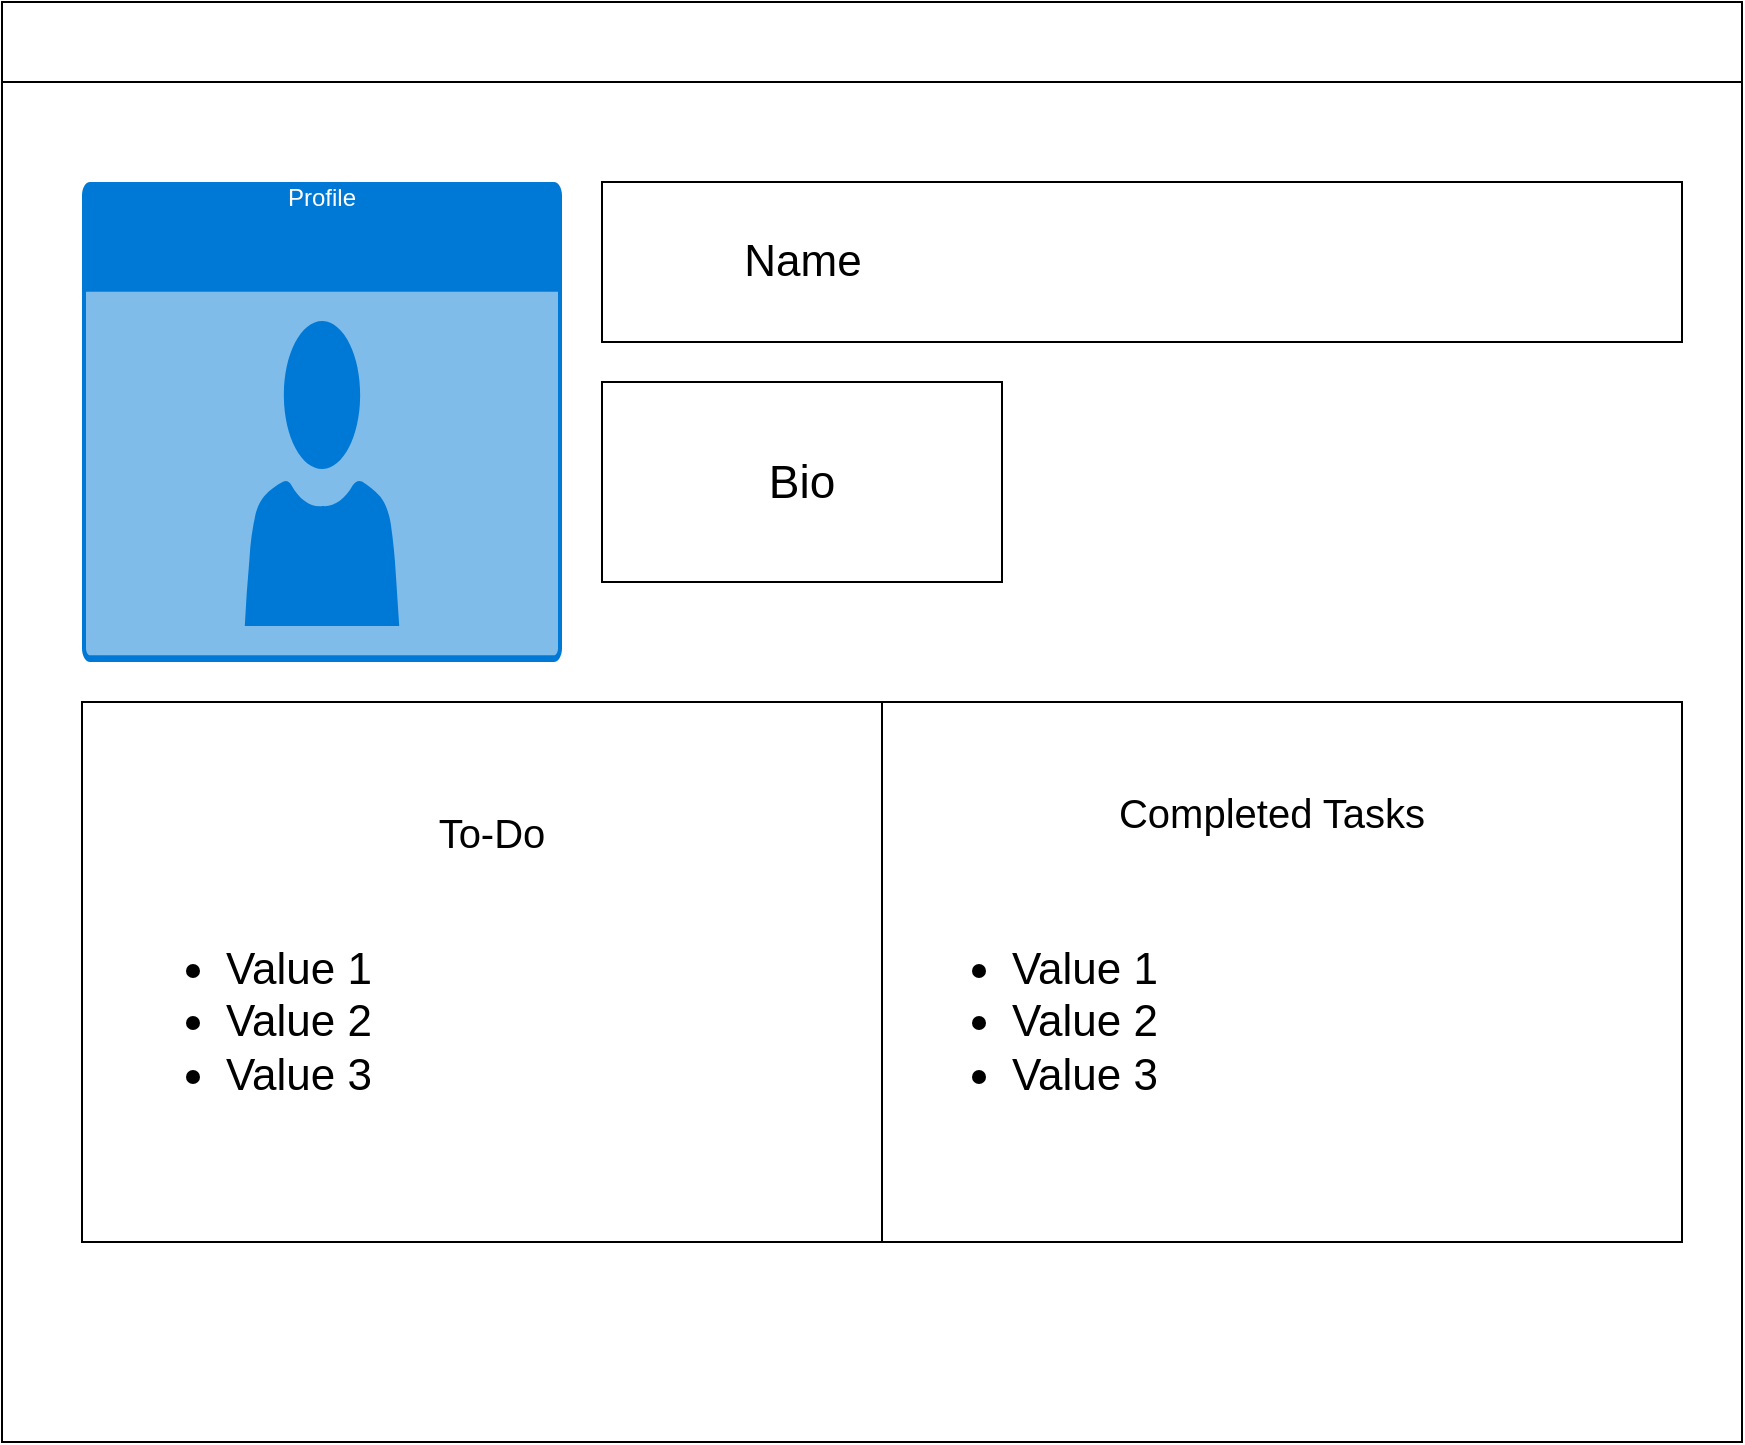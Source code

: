 <mxfile version="21.1.8" type="github">
  <diagram name="Page-1" id="49x5V9DjOmQdvuMgqxRH">
    <mxGraphModel dx="1562" dy="785" grid="1" gridSize="10" guides="1" tooltips="1" connect="1" arrows="1" fold="1" page="1" pageScale="1" pageWidth="850" pageHeight="1100" math="0" shadow="0">
      <root>
        <mxCell id="0" />
        <mxCell id="1" parent="0" />
        <mxCell id="-uOuLKXXCzICFa94fSoi-2" value="To" style="swimlane;" vertex="1" parent="1">
          <mxGeometry x="40" y="80" width="870" height="720" as="geometry" />
        </mxCell>
        <mxCell id="-uOuLKXXCzICFa94fSoi-3" value="" style="rounded=0;whiteSpace=wrap;html=1;" vertex="1" parent="-uOuLKXXCzICFa94fSoi-2">
          <mxGeometry width="870" height="40" as="geometry" />
        </mxCell>
        <mxCell id="-uOuLKXXCzICFa94fSoi-7" value="Profile" style="html=1;whiteSpace=wrap;strokeColor=none;fillColor=#0079D6;labelPosition=center;verticalLabelPosition=middle;verticalAlign=top;align=center;fontSize=12;outlineConnect=0;spacingTop=-6;fontColor=#FFFFFF;sketch=0;shape=mxgraph.sitemap.profile;" vertex="1" parent="-uOuLKXXCzICFa94fSoi-2">
          <mxGeometry x="40" y="90" width="240" height="240" as="geometry" />
        </mxCell>
        <mxCell id="-uOuLKXXCzICFa94fSoi-11" value="Text" style="text;html=1;strokeColor=none;fillColor=none;align=center;verticalAlign=middle;whiteSpace=wrap;rounded=0;" vertex="1" parent="-uOuLKXXCzICFa94fSoi-2">
          <mxGeometry x="355" y="240" width="60" height="30" as="geometry" />
        </mxCell>
        <mxCell id="-uOuLKXXCzICFa94fSoi-12" value="Bio" style="whiteSpace=wrap;html=1;fontSize=23;" vertex="1" parent="-uOuLKXXCzICFa94fSoi-2">
          <mxGeometry x="300" y="190" width="200" height="100" as="geometry" />
        </mxCell>
        <mxCell id="-uOuLKXXCzICFa94fSoi-13" value="Name" style="text;html=1;strokeColor=none;fillColor=none;align=center;verticalAlign=middle;whiteSpace=wrap;rounded=0;fontSize=22;" vertex="1" parent="-uOuLKXXCzICFa94fSoi-2">
          <mxGeometry x="167.5" y="90" width="465" height="80" as="geometry" />
        </mxCell>
        <mxCell id="-uOuLKXXCzICFa94fSoi-14" value="" style="rounded=0;whiteSpace=wrap;html=1;" vertex="1" parent="-uOuLKXXCzICFa94fSoi-2">
          <mxGeometry x="40" y="350" width="800" height="270" as="geometry" />
        </mxCell>
        <mxCell id="-uOuLKXXCzICFa94fSoi-15" value="Completed Tasks" style="text;html=1;strokeColor=none;fillColor=none;align=center;verticalAlign=middle;whiteSpace=wrap;rounded=0;fontSize=20;" vertex="1" parent="-uOuLKXXCzICFa94fSoi-2">
          <mxGeometry x="450" y="360" width="370" height="90" as="geometry" />
        </mxCell>
        <mxCell id="-uOuLKXXCzICFa94fSoi-16" value="" style="endArrow=none;html=1;rounded=0;entryX=0.5;entryY=0;entryDx=0;entryDy=0;exitX=0.5;exitY=1;exitDx=0;exitDy=0;" edge="1" parent="-uOuLKXXCzICFa94fSoi-2" source="-uOuLKXXCzICFa94fSoi-14" target="-uOuLKXXCzICFa94fSoi-14">
          <mxGeometry width="50" height="50" relative="1" as="geometry">
            <mxPoint x="430" y="660" as="sourcePoint" />
            <mxPoint x="410" y="330" as="targetPoint" />
          </mxGeometry>
        </mxCell>
        <mxCell id="-uOuLKXXCzICFa94fSoi-18" value="To-Do" style="text;html=1;strokeColor=none;fillColor=none;align=center;verticalAlign=middle;whiteSpace=wrap;rounded=0;fontSize=20;" vertex="1" parent="-uOuLKXXCzICFa94fSoi-2">
          <mxGeometry x="60" y="370" width="370" height="90" as="geometry" />
        </mxCell>
        <mxCell id="-uOuLKXXCzICFa94fSoi-19" value="&lt;ul style=&quot;font-size: 22px;&quot;&gt;&lt;li style=&quot;font-size: 22px;&quot;&gt;Value 1&lt;/li&gt;&lt;li style=&quot;font-size: 22px;&quot;&gt;Value 2&lt;/li&gt;&lt;li style=&quot;font-size: 22px;&quot;&gt;Value 3&lt;/li&gt;&lt;/ul&gt;" style="text;strokeColor=none;fillColor=none;html=1;whiteSpace=wrap;verticalAlign=middle;overflow=hidden;fontSize=22;" vertex="1" parent="-uOuLKXXCzICFa94fSoi-2">
          <mxGeometry x="70" y="430" width="220" height="160" as="geometry" />
        </mxCell>
        <mxCell id="-uOuLKXXCzICFa94fSoi-20" value="&lt;ul style=&quot;font-size: 22px;&quot;&gt;&lt;li style=&quot;font-size: 22px;&quot;&gt;Value 1&lt;/li&gt;&lt;li style=&quot;font-size: 22px;&quot;&gt;Value 2&lt;/li&gt;&lt;li style=&quot;font-size: 22px;&quot;&gt;Value 3&lt;/li&gt;&lt;/ul&gt;" style="text;strokeColor=none;fillColor=none;html=1;whiteSpace=wrap;verticalAlign=middle;overflow=hidden;fontSize=22;" vertex="1" parent="-uOuLKXXCzICFa94fSoi-2">
          <mxGeometry x="462.5" y="430" width="220" height="160" as="geometry" />
        </mxCell>
        <mxCell id="-uOuLKXXCzICFa94fSoi-21" value="" style="rounded=0;whiteSpace=wrap;html=1;fillColor=none;" vertex="1" parent="-uOuLKXXCzICFa94fSoi-2">
          <mxGeometry x="300" y="90" width="540" height="80" as="geometry" />
        </mxCell>
      </root>
    </mxGraphModel>
  </diagram>
</mxfile>
